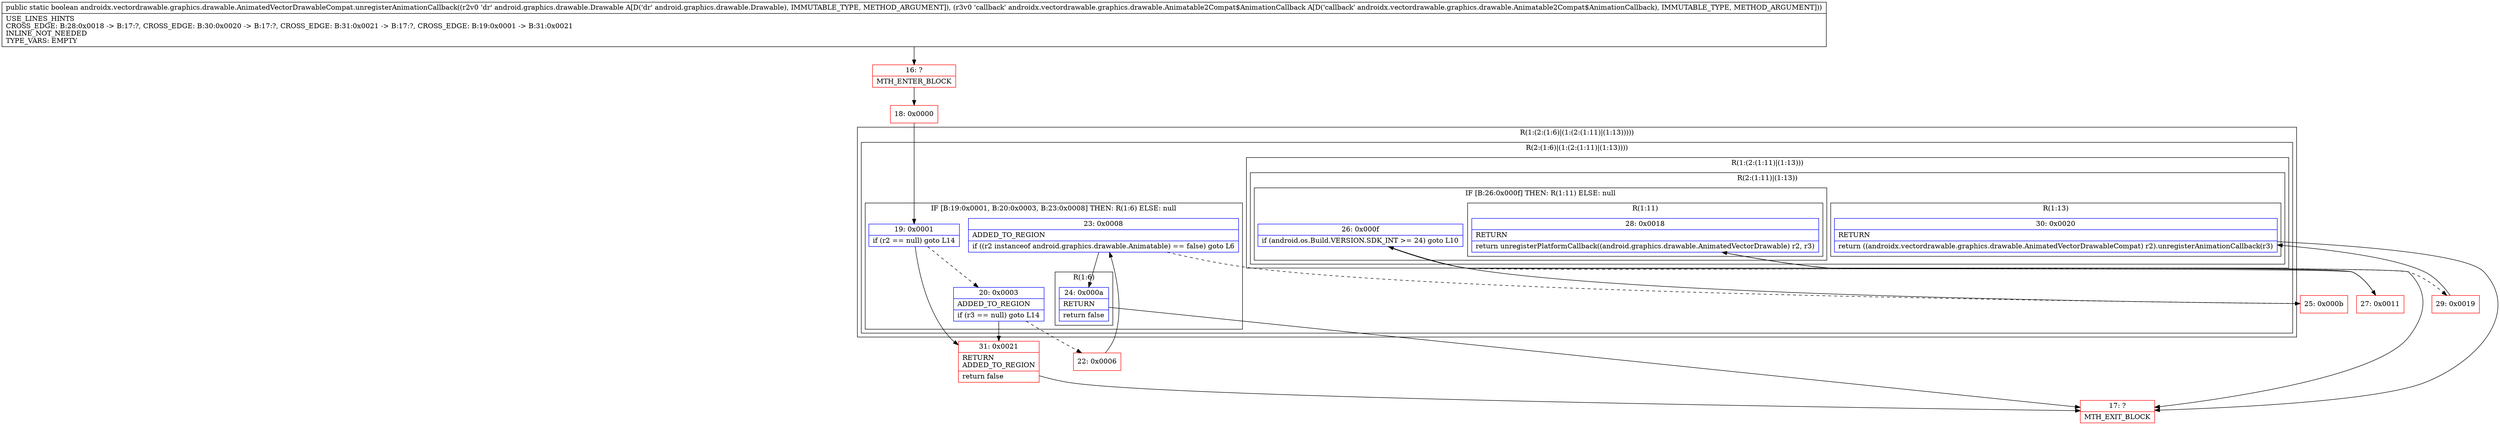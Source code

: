 digraph "CFG forandroidx.vectordrawable.graphics.drawable.AnimatedVectorDrawableCompat.unregisterAnimationCallback(Landroid\/graphics\/drawable\/Drawable;Landroidx\/vectordrawable\/graphics\/drawable\/Animatable2Compat$AnimationCallback;)Z" {
subgraph cluster_Region_1289126508 {
label = "R(1:(2:(1:6)|(1:(2:(1:11)|(1:13)))))";
node [shape=record,color=blue];
subgraph cluster_Region_151078905 {
label = "R(2:(1:6)|(1:(2:(1:11)|(1:13))))";
node [shape=record,color=blue];
subgraph cluster_IfRegion_196333593 {
label = "IF [B:19:0x0001, B:20:0x0003, B:23:0x0008] THEN: R(1:6) ELSE: null";
node [shape=record,color=blue];
Node_19 [shape=record,label="{19\:\ 0x0001|if (r2 == null) goto L14\l}"];
Node_20 [shape=record,label="{20\:\ 0x0003|ADDED_TO_REGION\l|if (r3 == null) goto L14\l}"];
Node_23 [shape=record,label="{23\:\ 0x0008|ADDED_TO_REGION\l|if ((r2 instanceof android.graphics.drawable.Animatable) == false) goto L6\l}"];
subgraph cluster_Region_890620303 {
label = "R(1:6)";
node [shape=record,color=blue];
Node_24 [shape=record,label="{24\:\ 0x000a|RETURN\l|return false\l}"];
}
}
subgraph cluster_Region_1302919331 {
label = "R(1:(2:(1:11)|(1:13)))";
node [shape=record,color=blue];
subgraph cluster_Region_1310019680 {
label = "R(2:(1:11)|(1:13))";
node [shape=record,color=blue];
subgraph cluster_IfRegion_1538486947 {
label = "IF [B:26:0x000f] THEN: R(1:11) ELSE: null";
node [shape=record,color=blue];
Node_26 [shape=record,label="{26\:\ 0x000f|if (android.os.Build.VERSION.SDK_INT \>= 24) goto L10\l}"];
subgraph cluster_Region_1089569259 {
label = "R(1:11)";
node [shape=record,color=blue];
Node_28 [shape=record,label="{28\:\ 0x0018|RETURN\l|return unregisterPlatformCallback((android.graphics.drawable.AnimatedVectorDrawable) r2, r3)\l}"];
}
}
subgraph cluster_Region_1242961078 {
label = "R(1:13)";
node [shape=record,color=blue];
Node_30 [shape=record,label="{30\:\ 0x0020|RETURN\l|return ((androidx.vectordrawable.graphics.drawable.AnimatedVectorDrawableCompat) r2).unregisterAnimationCallback(r3)\l}"];
}
}
}
}
}
Node_16 [shape=record,color=red,label="{16\:\ ?|MTH_ENTER_BLOCK\l}"];
Node_18 [shape=record,color=red,label="{18\:\ 0x0000}"];
Node_22 [shape=record,color=red,label="{22\:\ 0x0006}"];
Node_17 [shape=record,color=red,label="{17\:\ ?|MTH_EXIT_BLOCK\l}"];
Node_25 [shape=record,color=red,label="{25\:\ 0x000b}"];
Node_27 [shape=record,color=red,label="{27\:\ 0x0011}"];
Node_29 [shape=record,color=red,label="{29\:\ 0x0019}"];
Node_31 [shape=record,color=red,label="{31\:\ 0x0021|RETURN\lADDED_TO_REGION\l|return false\l}"];
MethodNode[shape=record,label="{public static boolean androidx.vectordrawable.graphics.drawable.AnimatedVectorDrawableCompat.unregisterAnimationCallback((r2v0 'dr' android.graphics.drawable.Drawable A[D('dr' android.graphics.drawable.Drawable), IMMUTABLE_TYPE, METHOD_ARGUMENT]), (r3v0 'callback' androidx.vectordrawable.graphics.drawable.Animatable2Compat$AnimationCallback A[D('callback' androidx.vectordrawable.graphics.drawable.Animatable2Compat$AnimationCallback), IMMUTABLE_TYPE, METHOD_ARGUMENT]))  | USE_LINES_HINTS\lCROSS_EDGE: B:28:0x0018 \-\> B:17:?, CROSS_EDGE: B:30:0x0020 \-\> B:17:?, CROSS_EDGE: B:31:0x0021 \-\> B:17:?, CROSS_EDGE: B:19:0x0001 \-\> B:31:0x0021\lINLINE_NOT_NEEDED\lTYPE_VARS: EMPTY\l}"];
MethodNode -> Node_16;Node_19 -> Node_20[style=dashed];
Node_19 -> Node_31;
Node_20 -> Node_22[style=dashed];
Node_20 -> Node_31;
Node_23 -> Node_24;
Node_23 -> Node_25[style=dashed];
Node_24 -> Node_17;
Node_26 -> Node_27;
Node_26 -> Node_29[style=dashed];
Node_28 -> Node_17;
Node_30 -> Node_17;
Node_16 -> Node_18;
Node_18 -> Node_19;
Node_22 -> Node_23;
Node_25 -> Node_26;
Node_27 -> Node_28;
Node_29 -> Node_30;
Node_31 -> Node_17;
}

